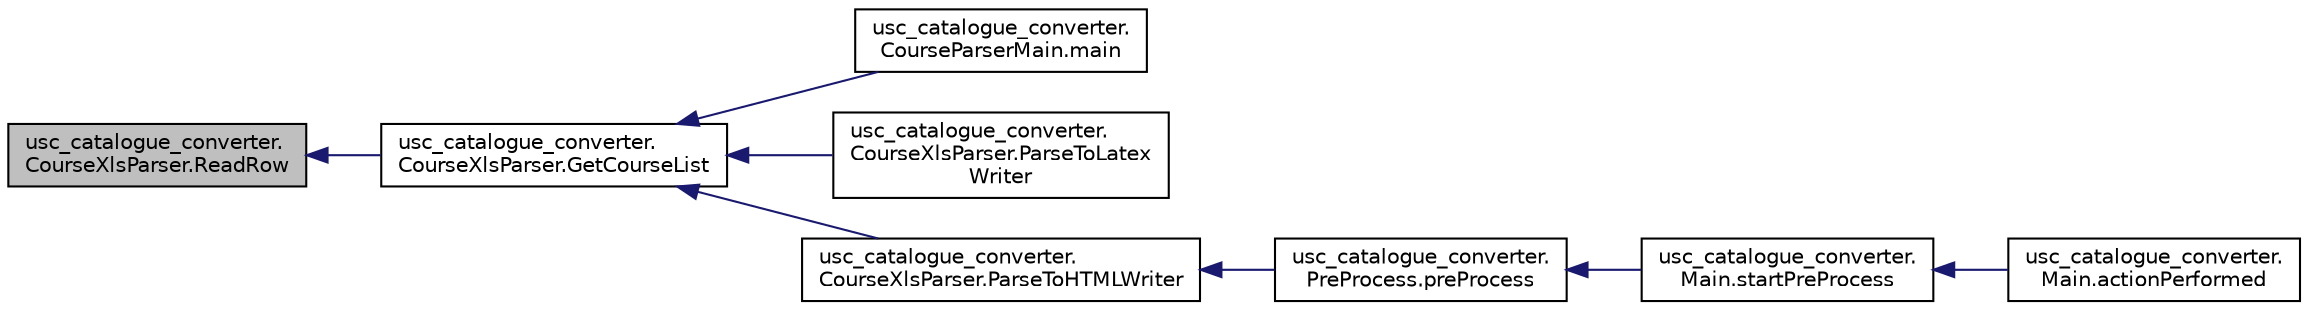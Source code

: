 digraph "usc_catalogue_converter.CourseXlsParser.ReadRow"
{
  edge [fontname="Helvetica",fontsize="10",labelfontname="Helvetica",labelfontsize="10"];
  node [fontname="Helvetica",fontsize="10",shape=record];
  rankdir="LR";
  Node40 [label="usc_catalogue_converter.\lCourseXlsParser.ReadRow",height=0.2,width=0.4,color="black", fillcolor="grey75", style="filled", fontcolor="black"];
  Node40 -> Node41 [dir="back",color="midnightblue",fontsize="10",style="solid",fontname="Helvetica"];
  Node41 [label="usc_catalogue_converter.\lCourseXlsParser.GetCourseList",height=0.2,width=0.4,color="black", fillcolor="white", style="filled",URL="$d6/de7/classusc__catalogue__converter_1_1_course_xls_parser.html#ab7ee87d5b98d72a79c55ee3036b40f09"];
  Node41 -> Node42 [dir="back",color="midnightblue",fontsize="10",style="solid",fontname="Helvetica"];
  Node42 [label="usc_catalogue_converter.\lCourseParserMain.main",height=0.2,width=0.4,color="black", fillcolor="white", style="filled",URL="$d4/d25/classusc__catalogue__converter_1_1_course_parser_main.html#a228e95064556c44d1b65af1b5b2f1f2e"];
  Node41 -> Node43 [dir="back",color="midnightblue",fontsize="10",style="solid",fontname="Helvetica"];
  Node43 [label="usc_catalogue_converter.\lCourseXlsParser.ParseToLatex\lWriter",height=0.2,width=0.4,color="black", fillcolor="white", style="filled",URL="$d6/de7/classusc__catalogue__converter_1_1_course_xls_parser.html#a213a828ecaad32156da4cd781d851304"];
  Node41 -> Node44 [dir="back",color="midnightblue",fontsize="10",style="solid",fontname="Helvetica"];
  Node44 [label="usc_catalogue_converter.\lCourseXlsParser.ParseToHTMLWriter",height=0.2,width=0.4,color="black", fillcolor="white", style="filled",URL="$d6/de7/classusc__catalogue__converter_1_1_course_xls_parser.html#a665bd885e2de450d0f31e88405d75667"];
  Node44 -> Node45 [dir="back",color="midnightblue",fontsize="10",style="solid",fontname="Helvetica"];
  Node45 [label="usc_catalogue_converter.\lPreProcess.preProcess",height=0.2,width=0.4,color="black", fillcolor="white", style="filled",URL="$d9/df9/classusc__catalogue__converter_1_1_pre_process.html#a8a26ae820c1be29079fecda03ac69882"];
  Node45 -> Node46 [dir="back",color="midnightblue",fontsize="10",style="solid",fontname="Helvetica"];
  Node46 [label="usc_catalogue_converter.\lMain.startPreProcess",height=0.2,width=0.4,color="black", fillcolor="white", style="filled",URL="$d8/de1/classusc__catalogue__converter_1_1_main.html#aa4b9519c6602598ce6a5c1d67d2643cd"];
  Node46 -> Node47 [dir="back",color="midnightblue",fontsize="10",style="solid",fontname="Helvetica"];
  Node47 [label="usc_catalogue_converter.\lMain.actionPerformed",height=0.2,width=0.4,color="black", fillcolor="white", style="filled",URL="$d8/de1/classusc__catalogue__converter_1_1_main.html#a8e60b8d00e07d663eecb115e42122216"];
}
